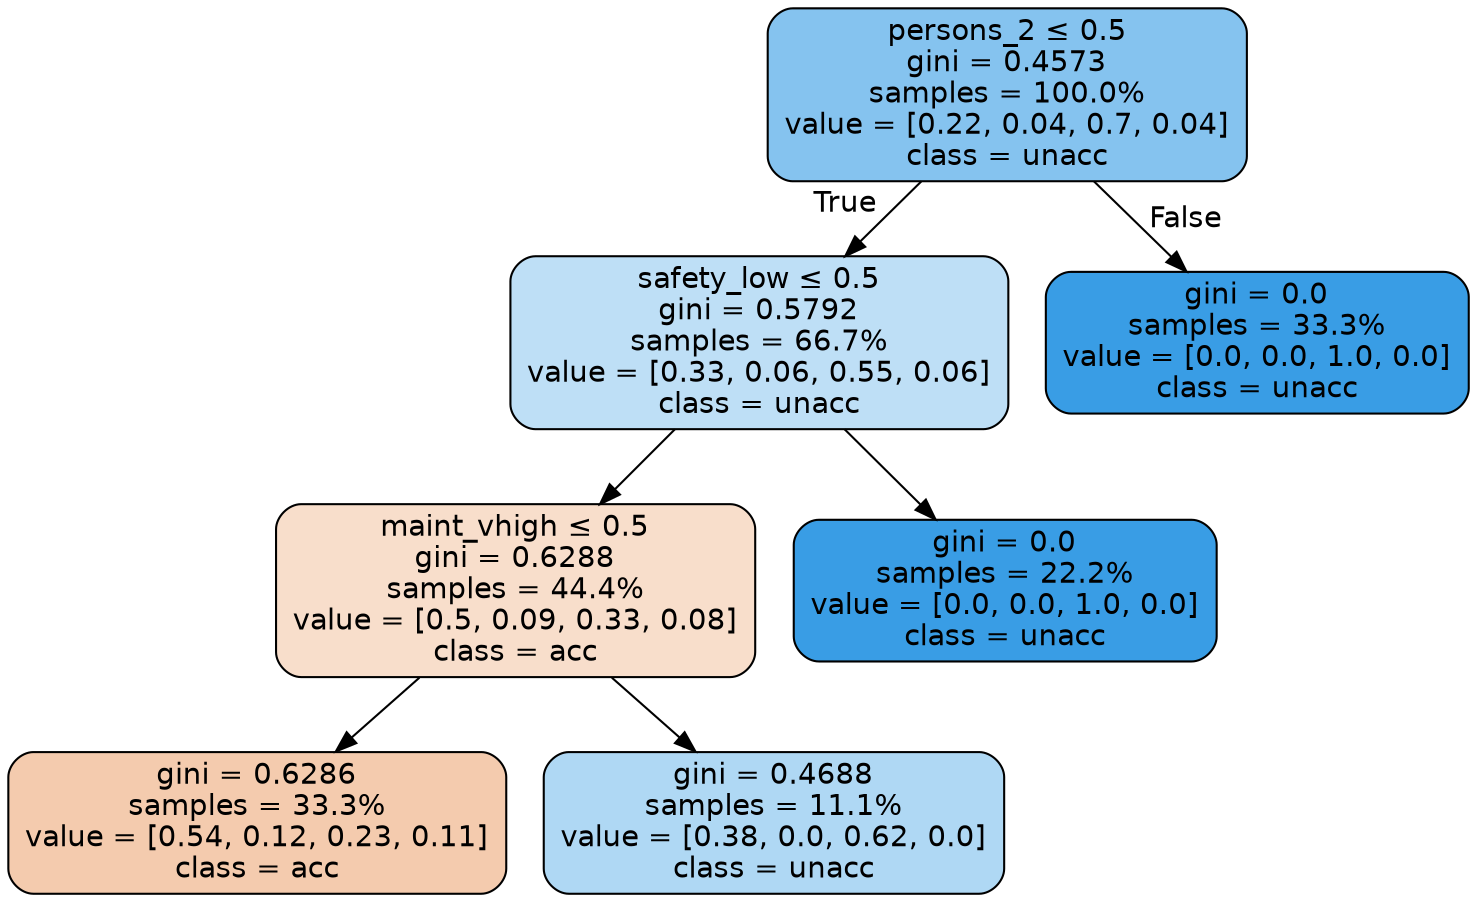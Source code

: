 digraph Tree {
node [shape=box, style="filled, rounded", color="black", fontname=helvetica] ;
edge [fontname=helvetica] ;
0 [label=<persons_2 &le; 0.5<br/>gini = 0.4573<br/>samples = 100.0%<br/>value = [0.22, 0.04, 0.7, 0.04]<br/>class = unacc>, fillcolor="#399de59d"] ;
1 [label=<safety_low &le; 0.5<br/>gini = 0.5792<br/>samples = 66.7%<br/>value = [0.33, 0.06, 0.55, 0.06]<br/>class = unacc>, fillcolor="#399de553"] ;
0 -> 1 [labeldistance=2.5, labelangle=45, headlabel="True"] ;
2 [label=<maint_vhigh &le; 0.5<br/>gini = 0.6288<br/>samples = 44.4%<br/>value = [0.5, 0.09, 0.33, 0.08]<br/>class = acc>, fillcolor="#e5813942"] ;
1 -> 2 ;
3 [label=<gini = 0.6286<br/>samples = 33.3%<br/>value = [0.54, 0.12, 0.23, 0.11]<br/>class = acc>, fillcolor="#e5813968"] ;
2 -> 3 ;
4 [label=<gini = 0.4688<br/>samples = 11.1%<br/>value = [0.38, 0.0, 0.62, 0.0]<br/>class = unacc>, fillcolor="#399de566"] ;
2 -> 4 ;
5 [label=<gini = 0.0<br/>samples = 22.2%<br/>value = [0.0, 0.0, 1.0, 0.0]<br/>class = unacc>, fillcolor="#399de5ff"] ;
1 -> 5 ;
6 [label=<gini = 0.0<br/>samples = 33.3%<br/>value = [0.0, 0.0, 1.0, 0.0]<br/>class = unacc>, fillcolor="#399de5ff"] ;
0 -> 6 [labeldistance=2.5, labelangle=-45, headlabel="False"] ;
}